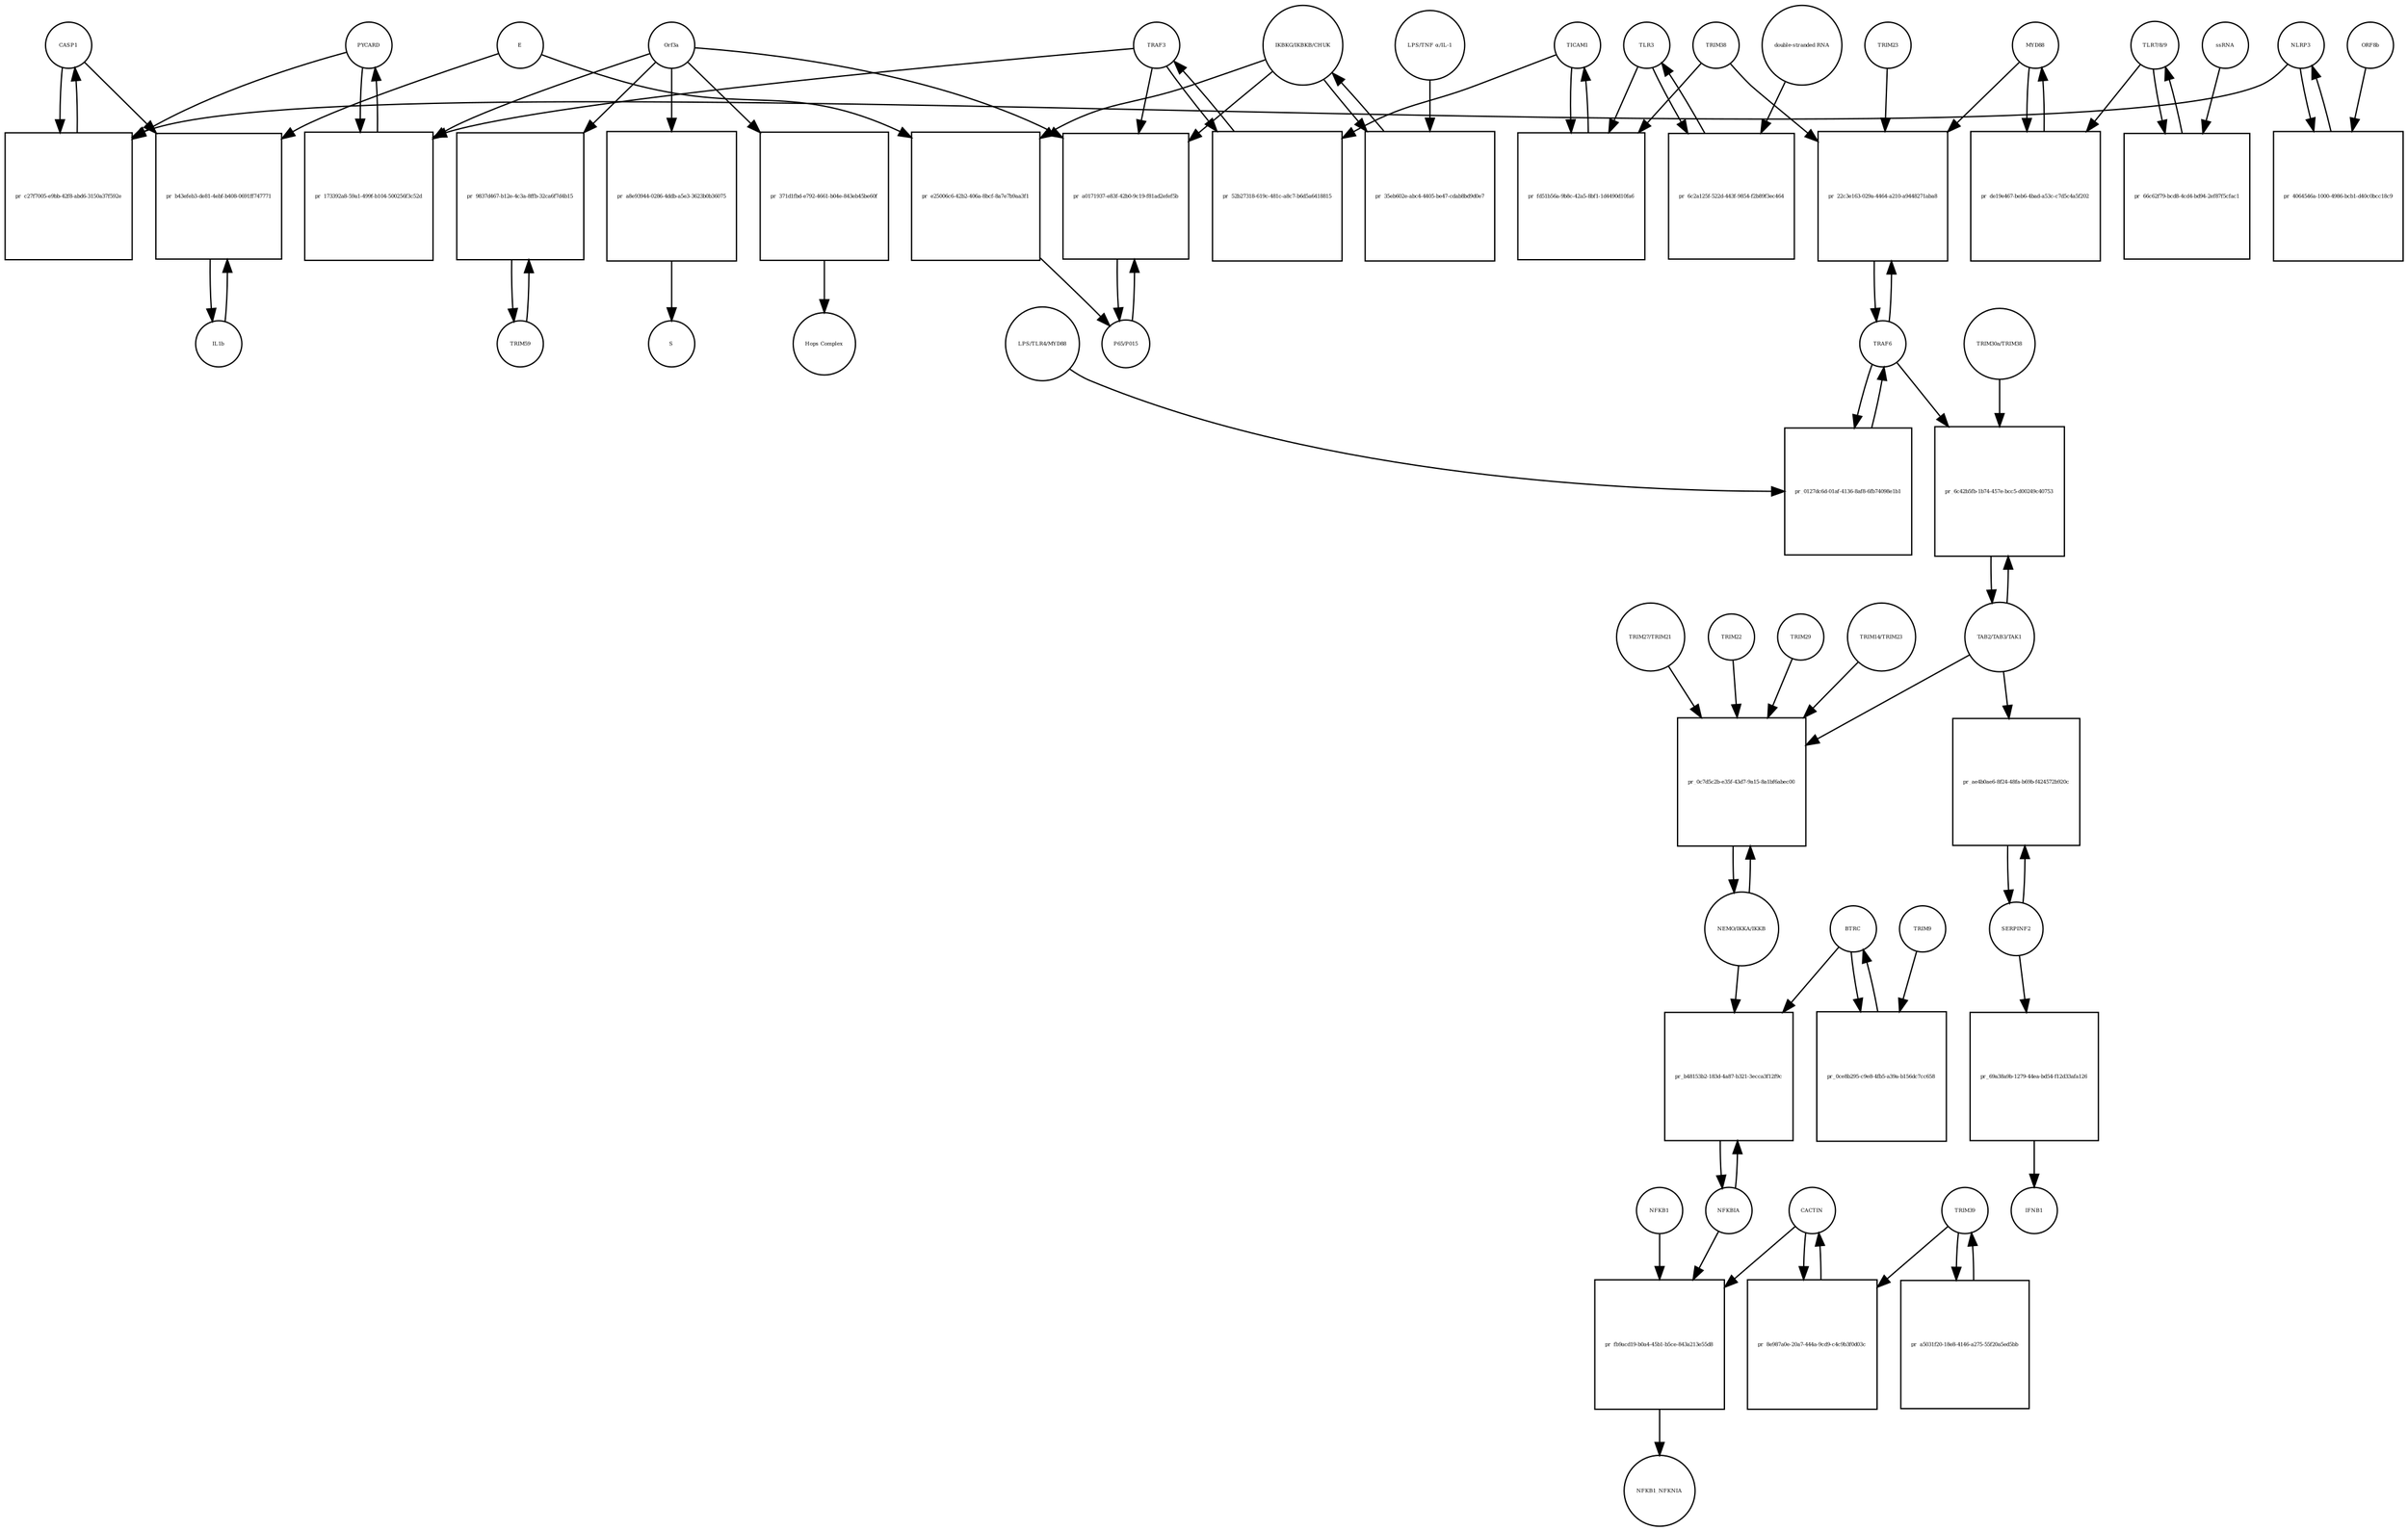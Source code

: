 strict digraph  {
CASP1 [annotation=urn_miriam_hgnc_1499, bipartite=0, cls=macromolecule, fontsize=4, label=CASP1, shape=circle];
"pr_c27f7005-e9bb-42f8-abd6-3150a37f592e" [annotation="", bipartite=1, cls=process, fontsize=4, label="pr_c27f7005-e9bb-42f8-abd6-3150a37f592e", shape=square];
PYCARD [annotation="", bipartite=0, cls="macromolecule multimer", fontsize=4, label=PYCARD, shape=circle];
NLRP3 [annotation="", bipartite=0, cls="macromolecule multimer", fontsize=4, label=NLRP3, shape=circle];
TRAF6 [annotation=urn_miriam_hgnc_12036, bipartite=0, cls=macromolecule, fontsize=4, label=TRAF6, shape=circle];
"pr_0127dc6d-01af-4136-8af8-6fb74098e1b1" [annotation="", bipartite=1, cls=process, fontsize=4, label="pr_0127dc6d-01af-4136-8af8-6fb74098e1b1", shape=square];
"LPS/TLR4/MYD88" [annotation="urn_miriam_hgnc_6121|urn_miriam_hgnc_11850|urn_miriam_hgnc_7562", bipartite=0, cls=complex, fontsize=4, label="LPS/TLR4/MYD88", shape=circle];
NFKBIA [annotation=urn_miriam_hgnc_7797, bipartite=0, cls=macromolecule, fontsize=4, label=NFKBIA, shape=circle];
"pr_b48153b2-183d-4a87-b321-3ecca3f12f9c" [annotation="", bipartite=1, cls=process, fontsize=4, label="pr_b48153b2-183d-4a87-b321-3ecca3f12f9c", shape=square];
BTRC [annotation=urn_miriam_hgnc_1144, bipartite=0, cls=macromolecule, fontsize=4, label=BTRC, shape=circle];
"NEMO/IKKA/IKKB" [annotation="urn_miriam_hgnc_5961|urn_miriam_hgnc_5960|urn_miriam_hgnc_1974", bipartite=0, cls=complex, fontsize=4, label="NEMO/IKKA/IKKB", shape=circle];
IL1b [annotation=urn_miriam_hgnc_5992, bipartite=0, cls=macromolecule, fontsize=4, label=IL1b, shape=circle];
"pr_b43efeb3-de81-4ebf-b408-0691ff747771" [annotation="", bipartite=1, cls=process, fontsize=4, label="pr_b43efeb3-de81-4ebf-b408-0691ff747771", shape=square];
E [annotation=urn_miriam_ncbiprotein_1796318600, bipartite=0, cls=macromolecule, fontsize=4, label=E, shape=circle];
SERPINF2 [annotation=urn_miriam_hgnc_9075, bipartite=0, cls=macromolecule, fontsize=4, label=SERPINF2, shape=circle];
"pr_69a38a9b-1279-44ea-bd54-f12d33afa126" [annotation="", bipartite=1, cls=process, fontsize=4, label="pr_69a38a9b-1279-44ea-bd54-f12d33afa126", shape=square];
IFNB1 [annotation=urn_miriam_pubmed_5434, bipartite=0, cls=macromolecule, fontsize=4, label=IFNB1, shape=circle];
TLR3 [annotation=urn_miriam_hgnc_11849, bipartite=0, cls=macromolecule, fontsize=4, label=TLR3, shape=circle];
"pr_6c2a125f-522d-443f-9854-f2b89f3ec464" [annotation="", bipartite=1, cls=process, fontsize=4, label="pr_6c2a125f-522d-443f-9854-f2b89f3ec464", shape=square];
"double-stranded RNA" [annotation="", bipartite=0, cls="nucleic acid feature", fontsize=4, label="double-stranded RNA", shape=circle];
TICAM1 [annotation=urn_miriam_hgnc_18348, bipartite=0, cls=macromolecule, fontsize=4, label=TICAM1, shape=circle];
"pr_fd51b56a-9b8c-42a5-8bf1-1d4490d10fa6" [annotation="", bipartite=1, cls=process, fontsize=4, label="pr_fd51b56a-9b8c-42a5-8bf1-1d4490d10fa6", shape=square];
TRIM38 [annotation=urn_miriam_hgnc_10059, bipartite=0, cls=macromolecule, fontsize=4, label=TRIM38, shape=circle];
TRIM59 [annotation="urn_miriam_pubmed_22588174|urn_miriam_hgnc_30834", bipartite=0, cls=macromolecule, fontsize=4, label=TRIM59, shape=circle];
"pr_9837d467-b12e-4c3a-8ffb-32ca6f7d4b15" [annotation="", bipartite=1, cls=process, fontsize=4, label="pr_9837d467-b12e-4c3a-8ffb-32ca6f7d4b15", shape=square];
Orf3a [annotation=urn_miriam_uniprot_P0DTC3, bipartite=0, cls=macromolecule, fontsize=4, label=Orf3a, shape=circle];
"TLR7/8/9" [annotation="urn_miriam_hgnc_15633|urn_miriam_hgnc_15632|urn_miriam_hgnc_15631", bipartite=0, cls=complex, fontsize=4, label="TLR7/8/9", shape=circle];
"pr_66c62f79-bcd8-4cd4-bd94-2ef87f5cfac1" [annotation="", bipartite=1, cls=process, fontsize=4, label="pr_66c62f79-bcd8-4cd4-bd94-2ef87f5cfac1", shape=square];
ssRNA [annotation="", bipartite=0, cls="nucleic acid feature", fontsize=4, label=ssRNA, shape=circle];
MYD88 [annotation=urn_miriam_hgnc_7562, bipartite=0, cls=macromolecule, fontsize=4, label=MYD88, shape=circle];
"pr_de19e467-beb6-4bad-a53c-c7d5c4a5f202" [annotation="", bipartite=1, cls=process, fontsize=4, label="pr_de19e467-beb6-4bad-a53c-c7d5c4a5f202", shape=square];
"pr_22c3e163-029a-4464-a210-a9448271aba8" [annotation="", bipartite=1, cls=process, fontsize=4, label="pr_22c3e163-029a-4464-a210-a9448271aba8", shape=square];
TRIM23 [annotation=urn_miriam_hgnc_660, bipartite=0, cls=macromolecule, fontsize=4, label=TRIM23, shape=circle];
"TAB2/TAB3/TAK1" [annotation="urn_miriam_hgnc_17075|urn_miriam_hgnc_30681|urn_miriam_hgnc_6859", bipartite=0, cls=complex, fontsize=4, label="TAB2/TAB3/TAK1", shape=circle];
"pr_6c42b5fb-1b74-457e-bcc5-d00249c40753" [annotation="", bipartite=1, cls=process, fontsize=4, label="pr_6c42b5fb-1b74-457e-bcc5-d00249c40753", shape=square];
"TRIM30a/TRIM38" [annotation="urn_miriam_hgnc_10059|urn_miriam_uniprot_P15533", bipartite=0, cls=complex, fontsize=4, label="TRIM30a/TRIM38", shape=circle];
"pr_0c7d5c2b-e35f-43d7-9a15-8a1bf6abec00" [annotation="", bipartite=1, cls=process, fontsize=4, label="pr_0c7d5c2b-e35f-43d7-9a15-8a1bf6abec00", shape=square];
TRIM22 [annotation=urn_miriam_hgnc_16379, bipartite=0, cls=macromolecule, fontsize=4, label=TRIM22, shape=circle];
TRIM29 [annotation=urn_miriam_hgnc_17274, bipartite=0, cls=macromolecule, fontsize=4, label=TRIM29, shape=circle];
"TRIM14/TRIM23" [annotation="urn_miriam_hgnc_16283|urn_miriam_hgnc_660", bipartite=0, cls=complex, fontsize=4, label="TRIM14/TRIM23", shape=circle];
"TRIM27/TRIM21" [annotation="urn_miriam_hgnc_9975|urn_miriam_hgnc_11312", bipartite=0, cls=complex, fontsize=4, label="TRIM27/TRIM21", shape=circle];
"pr_ae4b0ae6-8f24-48fa-b69b-f424572b920c" [annotation="", bipartite=1, cls=process, fontsize=4, label="pr_ae4b0ae6-8f24-48fa-b69b-f424572b920c", shape=square];
TRAF3 [annotation=urn_miriam_hgnc_12033, bipartite=0, cls=macromolecule, fontsize=4, label=TRAF3, shape=circle];
"pr_52b27318-619c-481c-a8c7-b6d5a6418815" [annotation="", bipartite=1, cls=process, fontsize=4, label="pr_52b27318-619c-481c-a8c7-b6d5a6418815", shape=square];
NFKB1 [annotation=urn_miriam_hgnc_7794, bipartite=0, cls=macromolecule, fontsize=4, label=NFKB1, shape=circle];
"pr_fb9acd19-b0a4-45b1-b5ce-843a213e55d8" [annotation="", bipartite=1, cls=process, fontsize=4, label="pr_fb9acd19-b0a4-45b1-b5ce-843a213e55d8", shape=square];
NFKB1_NFKNIA [annotation="", bipartite=0, cls=complex, fontsize=4, label=NFKB1_NFKNIA, shape=circle];
CACTIN [annotation=urn_miriam_hgnc_29938, bipartite=0, cls=macromolecule, fontsize=4, label=CACTIN, shape=circle];
"IKBKG/IKBKB/CHUK" [annotation="urn_miriam_hgnc_5961|urn_miriam_hgnc_5960|urn_miriam_hgnc_1974", bipartite=0, cls=complex, fontsize=4, label="IKBKG/IKBKB/CHUK", shape=circle];
"pr_35eb602e-abc4-4405-be47-cdab8bd9d0e7" [annotation="", bipartite=1, cls=process, fontsize=4, label="pr_35eb602e-abc4-4405-be47-cdab8bd9d0e7", shape=square];
"LPS/TNF α/IL-1" [annotation="urn_miriam_hgnc_6121|urn_miriam_hgnc_11916|urn_miriam_hgnc_5991", bipartite=0, cls=complex, fontsize=4, label="LPS/TNF α/IL-1", shape=circle];
"pr_a8e93944-0286-4ddb-a5e3-3623b0b36075" [annotation="", bipartite=1, cls=process, fontsize=4, label="pr_a8e93944-0286-4ddb-a5e3-3623b0b36075", shape=square];
S [annotation=urn_miriam_uniprot_P0DTC2, bipartite=0, cls=macromolecule, fontsize=4, label=S, shape=circle];
"P65/P015" [annotation="urn_miriam_hgnc_9955|urn_miriam_hgnc_7794", bipartite=0, cls=complex, fontsize=4, label="P65/P015", shape=circle];
"pr_a0171937-e83f-42b0-9c19-f81ad2efef5b" [annotation="", bipartite=1, cls=process, fontsize=4, label="pr_a0171937-e83f-42b0-9c19-f81ad2efef5b", shape=square];
"pr_173392a8-59a1-499f-b104-500256f3c52d" [annotation="", bipartite=1, cls=process, fontsize=4, label="pr_173392a8-59a1-499f-b104-500256f3c52d", shape=square];
"pr_4064546a-1000-4986-bcb1-d40c0bcc18c9" [annotation="", bipartite=1, cls=process, fontsize=4, label="pr_4064546a-1000-4986-bcb1-d40c0bcc18c9", shape=square];
ORF8b [annotation=urn_miriam_ncbiprotein_BCD58760, bipartite=0, cls=macromolecule, fontsize=4, label=ORF8b, shape=circle];
"pr_0ce8b295-c9e8-4fb5-a39a-b156dc7cc658" [annotation="", bipartite=1, cls=process, fontsize=4, label="pr_0ce8b295-c9e8-4fb5-a39a-b156dc7cc658", shape=square];
TRIM9 [annotation=urn_miriam_hgnc_16288, bipartite=0, cls=macromolecule, fontsize=4, label=TRIM9, shape=circle];
"pr_e25006c6-42b2-406a-8bcf-8a7e7b9aa3f1" [annotation="", bipartite=1, cls=process, fontsize=4, label="pr_e25006c6-42b2-406a-8bcf-8a7e7b9aa3f1", shape=square];
"pr_8e987a0e-20a7-444a-9cd9-c4c9b3f0d03c" [annotation="", bipartite=1, cls=process, fontsize=4, label="pr_8e987a0e-20a7-444a-9cd9-c4c9b3f0d03c", shape=square];
TRIM39 [annotation=urn_miriam_hgnc_10065, bipartite=0, cls=macromolecule, fontsize=4, label=TRIM39, shape=circle];
"pr_a5031f20-18e8-4146-a275-55f20a5ed5bb" [annotation="", bipartite=1, cls=process, fontsize=4, label="pr_a5031f20-18e8-4146-a275-55f20a5ed5bb", shape=square];
"pr_371d1fbd-e792-4661-b04e-843eb45be60f" [annotation="", bipartite=1, cls=process, fontsize=4, label="pr_371d1fbd-e792-4661-b04e-843eb45be60f", shape=square];
"Hops Complex" [annotation="urn_miriam_uniprot_J9TC74|urn_miriam_hgnc_14583|urn_miriam_hgnc_20593|urn_miriam_hgnc_24048|urn_miriam_hgnc_5013|urn_miriam_hgnc_20266", bipartite=0, cls=complex, fontsize=4, label="Hops Complex", shape=circle];
CASP1 -> "pr_c27f7005-e9bb-42f8-abd6-3150a37f592e"  [annotation="", interaction_type=consumption];
CASP1 -> "pr_b43efeb3-de81-4ebf-b408-0691ff747771"  [annotation=urn_miriam_pubmed_31034780, interaction_type=catalysis];
"pr_c27f7005-e9bb-42f8-abd6-3150a37f592e" -> CASP1  [annotation="", interaction_type=production];
PYCARD -> "pr_c27f7005-e9bb-42f8-abd6-3150a37f592e"  [annotation="", interaction_type=consumption];
PYCARD -> "pr_173392a8-59a1-499f-b104-500256f3c52d"  [annotation="", interaction_type=consumption];
NLRP3 -> "pr_c27f7005-e9bb-42f8-abd6-3150a37f592e"  [annotation="", interaction_type=consumption];
NLRP3 -> "pr_4064546a-1000-4986-bcb1-d40c0bcc18c9"  [annotation="", interaction_type=consumption];
TRAF6 -> "pr_0127dc6d-01af-4136-8af8-6fb74098e1b1"  [annotation="", interaction_type=consumption];
TRAF6 -> "pr_22c3e163-029a-4464-a210-a9448271aba8"  [annotation="", interaction_type=consumption];
TRAF6 -> "pr_6c42b5fb-1b74-457e-bcc5-d00249c40753"  [annotation="urn_miriam_pubmed_23758787|urn_miriam_pubmed_25172371|urn_miriam_pubmed_18345001", interaction_type="necessary stimulation"];
"pr_0127dc6d-01af-4136-8af8-6fb74098e1b1" -> TRAF6  [annotation="", interaction_type=production];
"LPS/TLR4/MYD88" -> "pr_0127dc6d-01af-4136-8af8-6fb74098e1b1"  [annotation=urn_miriam_pubmed_23758787, interaction_type=catalysis];
NFKBIA -> "pr_b48153b2-183d-4a87-b321-3ecca3f12f9c"  [annotation="", interaction_type=consumption];
NFKBIA -> "pr_fb9acd19-b0a4-45b1-b5ce-843a213e55d8"  [annotation="", interaction_type=consumption];
"pr_b48153b2-183d-4a87-b321-3ecca3f12f9c" -> NFKBIA  [annotation="", interaction_type=production];
BTRC -> "pr_b48153b2-183d-4a87-b321-3ecca3f12f9c"  [annotation=urn_miriam_pubmed_21135871, interaction_type=catalysis];
BTRC -> "pr_0ce8b295-c9e8-4fb5-a39a-b156dc7cc658"  [annotation="", interaction_type=consumption];
"NEMO/IKKA/IKKB" -> "pr_b48153b2-183d-4a87-b321-3ecca3f12f9c"  [annotation=urn_miriam_pubmed_21135871, interaction_type=catalysis];
"NEMO/IKKA/IKKB" -> "pr_0c7d5c2b-e35f-43d7-9a15-8a1bf6abec00"  [annotation="", interaction_type=consumption];
IL1b -> "pr_b43efeb3-de81-4ebf-b408-0691ff747771"  [annotation="", interaction_type=consumption];
"pr_b43efeb3-de81-4ebf-b408-0691ff747771" -> IL1b  [annotation="", interaction_type=production];
E -> "pr_b43efeb3-de81-4ebf-b408-0691ff747771"  [annotation=urn_miriam_pubmed_31034780, interaction_type=catalysis];
E -> "pr_e25006c6-42b2-406a-8bcf-8a7e7b9aa3f1"  [annotation="urn_miriam_pubmed_32172672|urn_miriam_taxonomy_2697049", interaction_type="necessary stimulation"];
SERPINF2 -> "pr_69a38a9b-1279-44ea-bd54-f12d33afa126"  [annotation="", interaction_type=consumption];
SERPINF2 -> "pr_ae4b0ae6-8f24-48fa-b69b-f424572b920c"  [annotation="", interaction_type=consumption];
"pr_69a38a9b-1279-44ea-bd54-f12d33afa126" -> IFNB1  [annotation="", interaction_type=production];
TLR3 -> "pr_6c2a125f-522d-443f-9854-f2b89f3ec464"  [annotation="", interaction_type=consumption];
TLR3 -> "pr_fd51b56a-9b8c-42a5-8bf1-1d4490d10fa6"  [annotation="urn_miriam_pubmed_23758787|urn_miriam_pubmed_22539786", interaction_type="necessary stimulation"];
"pr_6c2a125f-522d-443f-9854-f2b89f3ec464" -> TLR3  [annotation="", interaction_type=production];
"double-stranded RNA" -> "pr_6c2a125f-522d-443f-9854-f2b89f3ec464"  [annotation=urn_miriam_pubmed_23758787, interaction_type="necessary stimulation"];
TICAM1 -> "pr_fd51b56a-9b8c-42a5-8bf1-1d4490d10fa6"  [annotation="", interaction_type=consumption];
TICAM1 -> "pr_52b27318-619c-481c-a8c7-b6d5a6418815"  [annotation=urn_miriam_pubmed_28829373, interaction_type="necessary stimulation"];
"pr_fd51b56a-9b8c-42a5-8bf1-1d4490d10fa6" -> TICAM1  [annotation="", interaction_type=production];
TRIM38 -> "pr_fd51b56a-9b8c-42a5-8bf1-1d4490d10fa6"  [annotation="urn_miriam_pubmed_23758787|urn_miriam_pubmed_22539786", interaction_type=inhibition];
TRIM38 -> "pr_22c3e163-029a-4464-a210-a9448271aba8"  [annotation="urn_miriam_pubmed_15361868|urn_miriam_pubmed_22539786|urn_miriam_pubmed_20724660", interaction_type=inhibition];
TRIM59 -> "pr_9837d467-b12e-4c3a-8ffb-32ca6f7d4b15"  [annotation="", interaction_type=consumption];
"pr_9837d467-b12e-4c3a-8ffb-32ca6f7d4b15" -> TRIM59  [annotation="", interaction_type=production];
Orf3a -> "pr_9837d467-b12e-4c3a-8ffb-32ca6f7d4b15"  [annotation=urn_miriam_pubmed_28829373, interaction_type="necessary stimulation"];
Orf3a -> "pr_a8e93944-0286-4ddb-a5e3-3623b0b36075"  [annotation=urn_miriam_pubmed_32172672, interaction_type="necessary stimulation"];
Orf3a -> "pr_a0171937-e83f-42b0-9c19-f81ad2efef5b"  [annotation="urn_miriam_pubmed_31034780|urn_miriam_pubmed_32172672", interaction_type="necessary stimulation"];
Orf3a -> "pr_173392a8-59a1-499f-b104-500256f3c52d"  [annotation=urn_miriam_pubmed_32172672, interaction_type="necessary stimulation"];
Orf3a -> "pr_371d1fbd-e792-4661-b04e-843eb45be60f"  [annotation="urn_miriam_pubmed_15316659|urn_miriam_pubmed_17715238|urn_miriam_pubmed_25375324|urn_miriam_pubmed_19590927", interaction_type="necessary stimulation"];
"TLR7/8/9" -> "pr_66c62f79-bcd8-4cd4-bd94-2ef87f5cfac1"  [annotation="", interaction_type=consumption];
"TLR7/8/9" -> "pr_de19e467-beb6-4bad-a53c-c7d5c4a5f202"  [annotation=urn_miriam_pubmed_15361868, interaction_type="necessary stimulation"];
"pr_66c62f79-bcd8-4cd4-bd94-2ef87f5cfac1" -> "TLR7/8/9"  [annotation="", interaction_type=production];
ssRNA -> "pr_66c62f79-bcd8-4cd4-bd94-2ef87f5cfac1"  [annotation=urn_miriam_pubmed_21782231, interaction_type="necessary stimulation"];
MYD88 -> "pr_de19e467-beb6-4bad-a53c-c7d5c4a5f202"  [annotation="", interaction_type=consumption];
MYD88 -> "pr_22c3e163-029a-4464-a210-a9448271aba8"  [annotation="urn_miriam_pubmed_15361868|urn_miriam_pubmed_22539786|urn_miriam_pubmed_20724660", interaction_type="necessary stimulation"];
"pr_de19e467-beb6-4bad-a53c-c7d5c4a5f202" -> MYD88  [annotation="", interaction_type=production];
"pr_22c3e163-029a-4464-a210-a9448271aba8" -> TRAF6  [annotation="", interaction_type=production];
TRIM23 -> "pr_22c3e163-029a-4464-a210-a9448271aba8"  [annotation="urn_miriam_pubmed_15361868|urn_miriam_pubmed_22539786|urn_miriam_pubmed_20724660", interaction_type="necessary stimulation"];
"TAB2/TAB3/TAK1" -> "pr_6c42b5fb-1b74-457e-bcc5-d00249c40753"  [annotation="", interaction_type=consumption];
"TAB2/TAB3/TAK1" -> "pr_0c7d5c2b-e35f-43d7-9a15-8a1bf6abec00"  [annotation="urn_miriam_pubmed_23758787|urn_miriam_pubmed_23408607|urn_miriam_pubmed_26358190|urn_miriam_pubmed_27695001|urn_miriam_pubmed_24379373|urn_miriam_pubmed_20724660", interaction_type="necessary stimulation"];
"TAB2/TAB3/TAK1" -> "pr_ae4b0ae6-8f24-48fa-b69b-f424572b920c"  [annotation=urn_miriam_pubmed_17706453, interaction_type="necessary stimulation"];
"pr_6c42b5fb-1b74-457e-bcc5-d00249c40753" -> "TAB2/TAB3/TAK1"  [annotation="", interaction_type=production];
"TRIM30a/TRIM38" -> "pr_6c42b5fb-1b74-457e-bcc5-d00249c40753"  [annotation="urn_miriam_pubmed_23758787|urn_miriam_pubmed_25172371|urn_miriam_pubmed_18345001", interaction_type=inhibition];
"pr_0c7d5c2b-e35f-43d7-9a15-8a1bf6abec00" -> "NEMO/IKKA/IKKB"  [annotation="", interaction_type=production];
TRIM22 -> "pr_0c7d5c2b-e35f-43d7-9a15-8a1bf6abec00"  [annotation="urn_miriam_pubmed_23758787|urn_miriam_pubmed_23408607|urn_miriam_pubmed_26358190|urn_miriam_pubmed_27695001|urn_miriam_pubmed_24379373|urn_miriam_pubmed_20724660", interaction_type=inhibition];
TRIM29 -> "pr_0c7d5c2b-e35f-43d7-9a15-8a1bf6abec00"  [annotation="urn_miriam_pubmed_23758787|urn_miriam_pubmed_23408607|urn_miriam_pubmed_26358190|urn_miriam_pubmed_27695001|urn_miriam_pubmed_24379373|urn_miriam_pubmed_20724660", interaction_type=inhibition];
"TRIM14/TRIM23" -> "pr_0c7d5c2b-e35f-43d7-9a15-8a1bf6abec00"  [annotation="urn_miriam_pubmed_23758787|urn_miriam_pubmed_23408607|urn_miriam_pubmed_26358190|urn_miriam_pubmed_27695001|urn_miriam_pubmed_24379373|urn_miriam_pubmed_20724660", interaction_type="necessary stimulation"];
"TRIM27/TRIM21" -> "pr_0c7d5c2b-e35f-43d7-9a15-8a1bf6abec00"  [annotation="urn_miriam_pubmed_23758787|urn_miriam_pubmed_23408607|urn_miriam_pubmed_26358190|urn_miriam_pubmed_27695001|urn_miriam_pubmed_24379373|urn_miriam_pubmed_20724660", interaction_type=inhibition];
"pr_ae4b0ae6-8f24-48fa-b69b-f424572b920c" -> SERPINF2  [annotation="", interaction_type=production];
TRAF3 -> "pr_52b27318-619c-481c-a8c7-b6d5a6418815"  [annotation="", interaction_type=consumption];
TRAF3 -> "pr_a0171937-e83f-42b0-9c19-f81ad2efef5b"  [annotation="urn_miriam_pubmed_31034780|urn_miriam_pubmed_32172672", interaction_type=catalysis];
TRAF3 -> "pr_173392a8-59a1-499f-b104-500256f3c52d"  [annotation=urn_miriam_pubmed_32172672, interaction_type=catalysis];
"pr_52b27318-619c-481c-a8c7-b6d5a6418815" -> TRAF3  [annotation="", interaction_type=production];
NFKB1 -> "pr_fb9acd19-b0a4-45b1-b5ce-843a213e55d8"  [annotation="", interaction_type=consumption];
"pr_fb9acd19-b0a4-45b1-b5ce-843a213e55d8" -> NFKB1_NFKNIA  [annotation="", interaction_type=production];
CACTIN -> "pr_fb9acd19-b0a4-45b1-b5ce-843a213e55d8"  [annotation=urn_miriam_pubmed_26999213, interaction_type=inhibition];
CACTIN -> "pr_8e987a0e-20a7-444a-9cd9-c4c9b3f0d03c"  [annotation="", interaction_type=consumption];
"IKBKG/IKBKB/CHUK" -> "pr_35eb602e-abc4-4405-be47-cdab8bd9d0e7"  [annotation="", interaction_type=consumption];
"IKBKG/IKBKB/CHUK" -> "pr_a0171937-e83f-42b0-9c19-f81ad2efef5b"  [annotation="urn_miriam_pubmed_31034780|urn_miriam_pubmed_32172672", interaction_type=catalysis];
"IKBKG/IKBKB/CHUK" -> "pr_e25006c6-42b2-406a-8bcf-8a7e7b9aa3f1"  [annotation="", interaction_type=consumption];
"pr_35eb602e-abc4-4405-be47-cdab8bd9d0e7" -> "IKBKG/IKBKB/CHUK"  [annotation="", interaction_type=production];
"LPS/TNF α/IL-1" -> "pr_35eb602e-abc4-4405-be47-cdab8bd9d0e7"  [annotation="urn_miriam_pubmed_32172672|urn_miriam_taxonomy_2697049", interaction_type=catalysis];
"pr_a8e93944-0286-4ddb-a5e3-3623b0b36075" -> S  [annotation="", interaction_type=production];
"P65/P015" -> "pr_a0171937-e83f-42b0-9c19-f81ad2efef5b"  [annotation="", interaction_type=consumption];
"pr_a0171937-e83f-42b0-9c19-f81ad2efef5b" -> "P65/P015"  [annotation="", interaction_type=production];
"pr_173392a8-59a1-499f-b104-500256f3c52d" -> PYCARD  [annotation="", interaction_type=production];
"pr_4064546a-1000-4986-bcb1-d40c0bcc18c9" -> NLRP3  [annotation="", interaction_type=production];
ORF8b -> "pr_4064546a-1000-4986-bcb1-d40c0bcc18c9"  [annotation=urn_miriam_pubmed_32172672, interaction_type="necessary stimulation"];
"pr_0ce8b295-c9e8-4fb5-a39a-b156dc7cc658" -> BTRC  [annotation="", interaction_type=production];
TRIM9 -> "pr_0ce8b295-c9e8-4fb5-a39a-b156dc7cc658"  [annotation=urn_miriam_pubmed_21135871, interaction_type=inhibition];
"pr_e25006c6-42b2-406a-8bcf-8a7e7b9aa3f1" -> "P65/P015"  [annotation="", interaction_type=production];
"pr_8e987a0e-20a7-444a-9cd9-c4c9b3f0d03c" -> CACTIN  [annotation="", interaction_type=production];
TRIM39 -> "pr_8e987a0e-20a7-444a-9cd9-c4c9b3f0d03c"  [annotation=urn_miriam_pubmed_26999213, interaction_type="necessary stimulation"];
TRIM39 -> "pr_a5031f20-18e8-4146-a275-55f20a5ed5bb"  [annotation="", interaction_type=consumption];
"pr_a5031f20-18e8-4146-a275-55f20a5ed5bb" -> TRIM39  [annotation="", interaction_type=production];
"pr_371d1fbd-e792-4661-b04e-843eb45be60f" -> "Hops Complex"  [annotation="", interaction_type=production];
}
